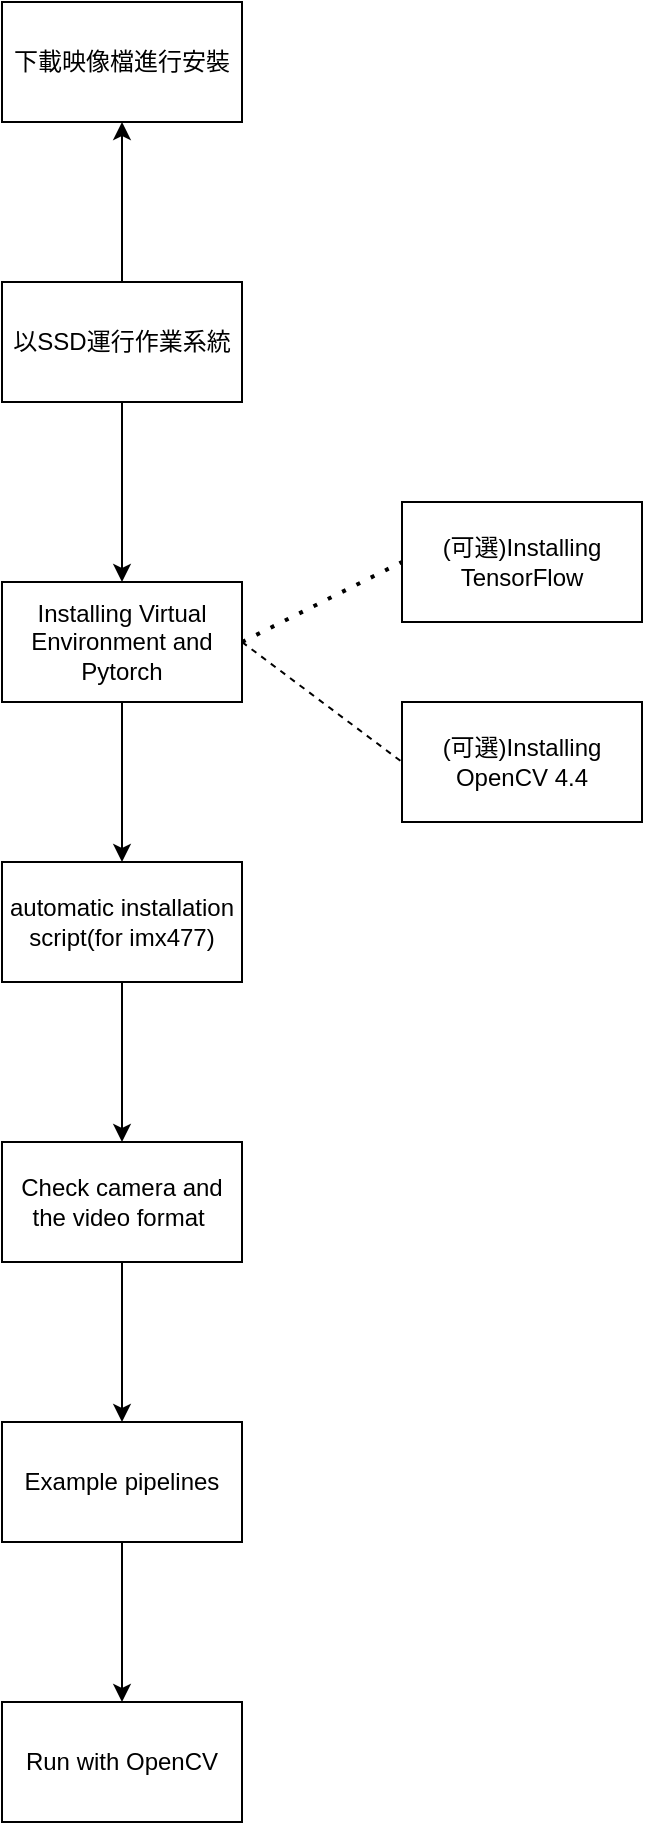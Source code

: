 <mxfile version="14.1.9" type="google"><diagram id="_26h_ceQuerVy8kcZwZP" name="Page-1"><mxGraphModel dx="985" dy="591" grid="1" gridSize="10" guides="1" tooltips="1" connect="1" arrows="1" fold="1" page="1" pageScale="1" pageWidth="827" pageHeight="1169" math="0" shadow="0"><root><mxCell id="0"/><mxCell id="1" parent="0"/><mxCell id="FNhHnQ1zBAM5hqZ34HaR-3" value="" style="edgeStyle=orthogonalEdgeStyle;rounded=0;orthogonalLoop=1;jettySize=auto;html=1;" parent="1" source="FNhHnQ1zBAM5hqZ34HaR-4" target="FNhHnQ1zBAM5hqZ34HaR-6" edge="1"><mxGeometry relative="1" as="geometry"/></mxCell><mxCell id="F3hndLqmN2Q0zXWan7fq-2" value="" style="edgeStyle=orthogonalEdgeStyle;rounded=0;orthogonalLoop=1;jettySize=auto;html=1;" edge="1" parent="1" source="FNhHnQ1zBAM5hqZ34HaR-4" target="F3hndLqmN2Q0zXWan7fq-1"><mxGeometry relative="1" as="geometry"/></mxCell><mxCell id="FNhHnQ1zBAM5hqZ34HaR-4" value="以SSD運行作業系統" style="rounded=0;whiteSpace=wrap;html=1;" parent="1" vertex="1"><mxGeometry x="354" y="200" width="120" height="60" as="geometry"/></mxCell><mxCell id="F3hndLqmN2Q0zXWan7fq-10" value="" style="edgeStyle=orthogonalEdgeStyle;rounded=0;orthogonalLoop=1;jettySize=auto;html=1;" edge="1" parent="1" source="FNhHnQ1zBAM5hqZ34HaR-6" target="F3hndLqmN2Q0zXWan7fq-9"><mxGeometry relative="1" as="geometry"/></mxCell><mxCell id="FNhHnQ1zBAM5hqZ34HaR-6" value="Installing Virtual Environment and Pytorch" style="rounded=0;whiteSpace=wrap;html=1;" parent="1" vertex="1"><mxGeometry x="354" y="350" width="120" height="60" as="geometry"/></mxCell><mxCell id="F3hndLqmN2Q0zXWan7fq-1" value="下載映像檔進行安裝" style="rounded=0;whiteSpace=wrap;html=1;" vertex="1" parent="1"><mxGeometry x="354" y="60" width="120" height="60" as="geometry"/></mxCell><mxCell id="F3hndLqmN2Q0zXWan7fq-3" value="(可選)Installing TensorFlow" style="rounded=0;whiteSpace=wrap;html=1;" vertex="1" parent="1"><mxGeometry x="554" y="310" width="120" height="60" as="geometry"/></mxCell><mxCell id="F3hndLqmN2Q0zXWan7fq-6" value="(可選)Installing OpenCV 4.4" style="rounded=0;whiteSpace=wrap;html=1;" vertex="1" parent="1"><mxGeometry x="554" y="410" width="120" height="60" as="geometry"/></mxCell><mxCell id="F3hndLqmN2Q0zXWan7fq-7" value="" style="endArrow=none;dashed=1;html=1;dashPattern=1 3;strokeWidth=2;exitX=1;exitY=0.5;exitDx=0;exitDy=0;entryX=0;entryY=0.5;entryDx=0;entryDy=0;" edge="1" parent="1" source="FNhHnQ1zBAM5hqZ34HaR-6" target="F3hndLqmN2Q0zXWan7fq-3"><mxGeometry width="50" height="50" relative="1" as="geometry"><mxPoint x="390" y="380" as="sourcePoint"/><mxPoint x="440" y="330" as="targetPoint"/></mxGeometry></mxCell><mxCell id="F3hndLqmN2Q0zXWan7fq-8" value="" style="endArrow=none;dashed=1;html=1;exitX=1;exitY=0.5;exitDx=0;exitDy=0;entryX=0;entryY=0.5;entryDx=0;entryDy=0;" edge="1" parent="1" source="FNhHnQ1zBAM5hqZ34HaR-6" target="F3hndLqmN2Q0zXWan7fq-6"><mxGeometry width="50" height="50" relative="1" as="geometry"><mxPoint x="390" y="380" as="sourcePoint"/><mxPoint x="440" y="330" as="targetPoint"/></mxGeometry></mxCell><mxCell id="F3hndLqmN2Q0zXWan7fq-12" value="" style="edgeStyle=orthogonalEdgeStyle;rounded=0;orthogonalLoop=1;jettySize=auto;html=1;" edge="1" parent="1" source="F3hndLqmN2Q0zXWan7fq-9" target="F3hndLqmN2Q0zXWan7fq-11"><mxGeometry relative="1" as="geometry"/></mxCell><mxCell id="F3hndLqmN2Q0zXWan7fq-9" value="automatic installation script(for imx477)" style="rounded=0;whiteSpace=wrap;html=1;" vertex="1" parent="1"><mxGeometry x="354" y="490" width="120" height="60" as="geometry"/></mxCell><mxCell id="F3hndLqmN2Q0zXWan7fq-14" value="" style="edgeStyle=orthogonalEdgeStyle;rounded=0;orthogonalLoop=1;jettySize=auto;html=1;" edge="1" parent="1" source="F3hndLqmN2Q0zXWan7fq-11" target="F3hndLqmN2Q0zXWan7fq-13"><mxGeometry relative="1" as="geometry"/></mxCell><mxCell id="F3hndLqmN2Q0zXWan7fq-11" value="Check camera and the video format&amp;nbsp;" style="rounded=0;whiteSpace=wrap;html=1;" vertex="1" parent="1"><mxGeometry x="354" y="630" width="120" height="60" as="geometry"/></mxCell><mxCell id="F3hndLqmN2Q0zXWan7fq-16" value="" style="edgeStyle=orthogonalEdgeStyle;rounded=0;orthogonalLoop=1;jettySize=auto;html=1;" edge="1" parent="1" source="F3hndLqmN2Q0zXWan7fq-13" target="F3hndLqmN2Q0zXWan7fq-15"><mxGeometry relative="1" as="geometry"/></mxCell><mxCell id="F3hndLqmN2Q0zXWan7fq-13" value="Example pipelines" style="rounded=0;whiteSpace=wrap;html=1;" vertex="1" parent="1"><mxGeometry x="354" y="770" width="120" height="60" as="geometry"/></mxCell><mxCell id="F3hndLqmN2Q0zXWan7fq-15" value="Run with OpenCV" style="rounded=0;whiteSpace=wrap;html=1;" vertex="1" parent="1"><mxGeometry x="354" y="910" width="120" height="60" as="geometry"/></mxCell></root></mxGraphModel></diagram></mxfile>